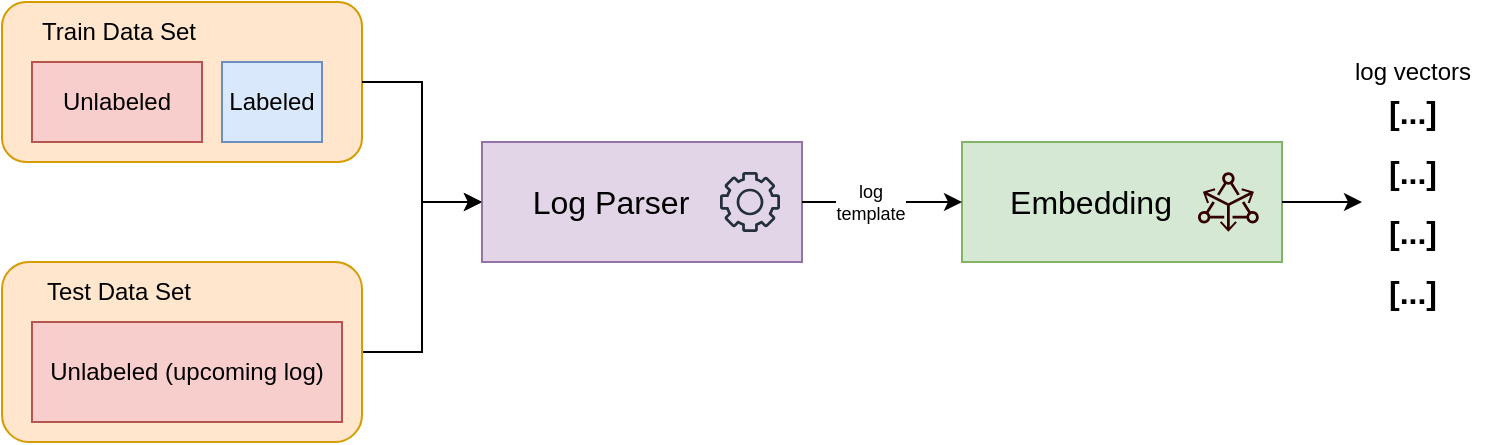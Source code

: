 <mxfile version="20.5.3" type="github">
  <diagram id="sGaybPrjeKwVfM1cPBCv" name="第 1 页">
    <mxGraphModel dx="1426" dy="794" grid="1" gridSize="10" guides="1" tooltips="1" connect="1" arrows="1" fold="1" page="1" pageScale="1" pageWidth="827" pageHeight="1169" math="0" shadow="0">
      <root>
        <mxCell id="0" />
        <mxCell id="1" parent="0" />
        <mxCell id="pFBMmngF97dWfKuBdkZO-22" style="edgeStyle=orthogonalEdgeStyle;rounded=0;orthogonalLoop=1;jettySize=auto;html=1;exitX=1;exitY=0.5;exitDx=0;exitDy=0;entryX=0;entryY=0.5;entryDx=0;entryDy=0;fontSize=16;" edge="1" parent="1" source="pFBMmngF97dWfKuBdkZO-5" target="pFBMmngF97dWfKuBdkZO-9">
          <mxGeometry relative="1" as="geometry" />
        </mxCell>
        <mxCell id="pFBMmngF97dWfKuBdkZO-5" value="" style="rounded=1;whiteSpace=wrap;html=1;fillColor=#ffe6cc;strokeColor=#d79b00;" vertex="1" parent="1">
          <mxGeometry x="20" y="420" width="180" height="90" as="geometry" />
        </mxCell>
        <mxCell id="pFBMmngF97dWfKuBdkZO-6" value="Unlabeled (upcoming log)" style="rounded=0;whiteSpace=wrap;html=1;fillColor=#f8cecc;strokeColor=#b85450;" vertex="1" parent="1">
          <mxGeometry x="35" y="450" width="155" height="50" as="geometry" />
        </mxCell>
        <mxCell id="pFBMmngF97dWfKuBdkZO-8" value="Test Data Set" style="text;html=1;resizable=0;autosize=1;align=center;verticalAlign=middle;points=[];fillColor=none;strokeColor=none;rounded=0;" vertex="1" parent="1">
          <mxGeometry x="27.5" y="420" width="100" height="30" as="geometry" />
        </mxCell>
        <mxCell id="pFBMmngF97dWfKuBdkZO-12" value="" style="group" vertex="1" connectable="0" parent="1">
          <mxGeometry x="260" y="360" width="160" height="60" as="geometry" />
        </mxCell>
        <mxCell id="pFBMmngF97dWfKuBdkZO-9" value="" style="rounded=0;whiteSpace=wrap;html=1;fillColor=#e1d5e7;strokeColor=#9673a6;" vertex="1" parent="pFBMmngF97dWfKuBdkZO-12">
          <mxGeometry width="160" height="60" as="geometry" />
        </mxCell>
        <mxCell id="pFBMmngF97dWfKuBdkZO-10" value="" style="sketch=0;outlineConnect=0;fontColor=#232F3E;gradientColor=none;fillColor=#232F3D;strokeColor=none;dashed=0;verticalLabelPosition=bottom;verticalAlign=top;align=center;html=1;fontSize=12;fontStyle=0;aspect=fixed;pointerEvents=1;shape=mxgraph.aws4.gear;" vertex="1" parent="pFBMmngF97dWfKuBdkZO-12">
          <mxGeometry x="119" y="15" width="30" height="30" as="geometry" />
        </mxCell>
        <mxCell id="pFBMmngF97dWfKuBdkZO-11" value="&lt;font style=&quot;font-size: 16px;&quot;&gt;Log Parser&lt;/font&gt;" style="text;html=1;resizable=0;autosize=1;align=center;verticalAlign=middle;points=[];fillColor=none;strokeColor=none;rounded=0;" vertex="1" parent="pFBMmngF97dWfKuBdkZO-12">
          <mxGeometry x="14" y="15" width="100" height="30" as="geometry" />
        </mxCell>
        <mxCell id="pFBMmngF97dWfKuBdkZO-13" value="" style="group" vertex="1" connectable="0" parent="1">
          <mxGeometry x="20" y="290" width="180" height="80" as="geometry" />
        </mxCell>
        <mxCell id="pFBMmngF97dWfKuBdkZO-1" value="" style="rounded=1;whiteSpace=wrap;html=1;fillColor=#ffe6cc;strokeColor=#d79b00;" vertex="1" parent="pFBMmngF97dWfKuBdkZO-13">
          <mxGeometry width="180" height="80" as="geometry" />
        </mxCell>
        <mxCell id="pFBMmngF97dWfKuBdkZO-2" value="Unlabeled" style="rounded=0;whiteSpace=wrap;html=1;fillColor=#f8cecc;strokeColor=#b85450;" vertex="1" parent="pFBMmngF97dWfKuBdkZO-13">
          <mxGeometry x="15" y="30" width="85" height="40" as="geometry" />
        </mxCell>
        <mxCell id="pFBMmngF97dWfKuBdkZO-3" value="Labeled" style="rounded=0;whiteSpace=wrap;html=1;fillColor=#dae8fc;strokeColor=#6c8ebf;" vertex="1" parent="pFBMmngF97dWfKuBdkZO-13">
          <mxGeometry x="110" y="30" width="50" height="40" as="geometry" />
        </mxCell>
        <mxCell id="pFBMmngF97dWfKuBdkZO-4" value="Train Data Set" style="text;html=1;resizable=0;autosize=1;align=center;verticalAlign=middle;points=[];fillColor=none;strokeColor=none;rounded=0;" vertex="1" parent="pFBMmngF97dWfKuBdkZO-13">
          <mxGeometry x="7.5" width="100" height="30" as="geometry" />
        </mxCell>
        <mxCell id="pFBMmngF97dWfKuBdkZO-14" value="" style="group;fillColor=#d5e8d4;strokeColor=#82b366;" vertex="1" connectable="0" parent="1">
          <mxGeometry x="500" y="360" width="160" height="60" as="geometry" />
        </mxCell>
        <mxCell id="pFBMmngF97dWfKuBdkZO-15" value="" style="rounded=0;whiteSpace=wrap;html=1;fillColor=#d5e8d4;strokeColor=#82b366;" vertex="1" parent="pFBMmngF97dWfKuBdkZO-14">
          <mxGeometry width="160" height="60" as="geometry" />
        </mxCell>
        <mxCell id="pFBMmngF97dWfKuBdkZO-17" value="&lt;font style=&quot;font-size: 16px;&quot;&gt;Embedding&lt;/font&gt;" style="text;html=1;resizable=0;autosize=1;align=center;verticalAlign=middle;points=[];fillColor=none;strokeColor=none;rounded=0;" vertex="1" parent="pFBMmngF97dWfKuBdkZO-14">
          <mxGeometry x="14" y="15" width="100" height="30" as="geometry" />
        </mxCell>
        <mxCell id="pFBMmngF97dWfKuBdkZO-18" value="" style="sketch=0;outlineConnect=0;fontColor=#232F3E;gradientColor=none;fillColor=#330000;strokeColor=none;dashed=0;verticalLabelPosition=bottom;verticalAlign=top;align=center;html=1;fontSize=12;fontStyle=0;aspect=fixed;pointerEvents=1;shape=mxgraph.aws4.msk_amazon_msk_connect;" vertex="1" parent="pFBMmngF97dWfKuBdkZO-14">
          <mxGeometry x="118" y="15" width="30.39" height="30" as="geometry" />
        </mxCell>
        <mxCell id="pFBMmngF97dWfKuBdkZO-19" style="edgeStyle=orthogonalEdgeStyle;rounded=0;orthogonalLoop=1;jettySize=auto;html=1;exitX=1;exitY=0.5;exitDx=0;exitDy=0;entryX=0;entryY=0.5;entryDx=0;entryDy=0;fontSize=16;" edge="1" parent="1" source="pFBMmngF97dWfKuBdkZO-1" target="pFBMmngF97dWfKuBdkZO-9">
          <mxGeometry relative="1" as="geometry" />
        </mxCell>
        <mxCell id="pFBMmngF97dWfKuBdkZO-23" style="edgeStyle=orthogonalEdgeStyle;rounded=0;orthogonalLoop=1;jettySize=auto;html=1;exitX=1;exitY=0.5;exitDx=0;exitDy=0;entryX=0;entryY=0.5;entryDx=0;entryDy=0;fontSize=16;" edge="1" parent="1" source="pFBMmngF97dWfKuBdkZO-9" target="pFBMmngF97dWfKuBdkZO-15">
          <mxGeometry relative="1" as="geometry" />
        </mxCell>
        <mxCell id="pFBMmngF97dWfKuBdkZO-24" value="log&lt;br&gt;template" style="edgeLabel;html=1;align=center;verticalAlign=middle;resizable=0;points=[];fontSize=9;" vertex="1" connectable="0" parent="pFBMmngF97dWfKuBdkZO-23">
          <mxGeometry x="0.167" y="-1" relative="1" as="geometry">
            <mxPoint x="-13" y="-1" as="offset" />
          </mxGeometry>
        </mxCell>
        <mxCell id="pFBMmngF97dWfKuBdkZO-25" value="&lt;b&gt;&lt;font style=&quot;font-size: 16px;&quot;&gt;[...]&lt;/font&gt;&lt;/b&gt;" style="text;html=1;resizable=0;autosize=1;align=center;verticalAlign=middle;points=[];fillColor=none;strokeColor=none;rounded=0;fontSize=9;" vertex="1" parent="1">
          <mxGeometry x="700" y="330" width="50" height="30" as="geometry" />
        </mxCell>
        <mxCell id="pFBMmngF97dWfKuBdkZO-26" value="&lt;b&gt;&lt;font style=&quot;font-size: 16px;&quot;&gt;[...]&lt;/font&gt;&lt;/b&gt;" style="text;html=1;resizable=0;autosize=1;align=center;verticalAlign=middle;points=[];fillColor=none;strokeColor=none;rounded=0;fontSize=9;" vertex="1" parent="1">
          <mxGeometry x="700" y="360" width="50" height="30" as="geometry" />
        </mxCell>
        <mxCell id="pFBMmngF97dWfKuBdkZO-27" value="&lt;b&gt;&lt;font style=&quot;font-size: 16px;&quot;&gt;[...]&lt;/font&gt;&lt;/b&gt;" style="text;html=1;resizable=0;autosize=1;align=center;verticalAlign=middle;points=[];fillColor=none;strokeColor=none;rounded=0;fontSize=9;" vertex="1" parent="1">
          <mxGeometry x="700" y="390" width="50" height="30" as="geometry" />
        </mxCell>
        <mxCell id="pFBMmngF97dWfKuBdkZO-28" value="&lt;b&gt;&lt;font style=&quot;font-size: 16px;&quot;&gt;[...]&lt;/font&gt;&lt;/b&gt;" style="text;html=1;resizable=0;autosize=1;align=center;verticalAlign=middle;points=[];fillColor=none;strokeColor=none;rounded=0;fontSize=9;" vertex="1" parent="1">
          <mxGeometry x="700" y="420" width="50" height="30" as="geometry" />
        </mxCell>
        <mxCell id="pFBMmngF97dWfKuBdkZO-30" style="edgeStyle=orthogonalEdgeStyle;rounded=0;orthogonalLoop=1;jettySize=auto;html=1;exitX=1;exitY=0.5;exitDx=0;exitDy=0;fontSize=16;" edge="1" parent="1" source="pFBMmngF97dWfKuBdkZO-15">
          <mxGeometry relative="1" as="geometry">
            <mxPoint x="700" y="390" as="targetPoint" />
          </mxGeometry>
        </mxCell>
        <mxCell id="pFBMmngF97dWfKuBdkZO-31" value="log vectors" style="text;html=1;resizable=0;autosize=1;align=center;verticalAlign=middle;points=[];fillColor=none;strokeColor=none;rounded=0;fontSize=12;fontStyle=0" vertex="1" parent="1">
          <mxGeometry x="685" y="310" width="80" height="30" as="geometry" />
        </mxCell>
      </root>
    </mxGraphModel>
  </diagram>
</mxfile>
